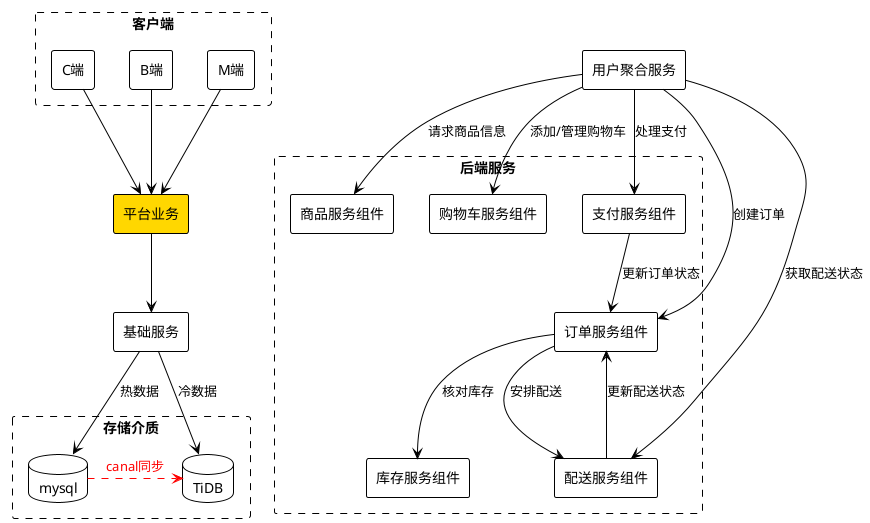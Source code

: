 @startuml

'简约主题'
!theme plain

skinparam component {
    Style rectangle
    BackgroundColor white
}

skinparam rectangle {
    BorderStyle dashed
}

rectangle "客户端" {
    component "C端" as A
    component "B端" as B
    component "M端" as M
}

component "平台业务" as P #gold

component "基础服务" as J

rectangle "存储介质" {
    database mysql
    database TiDB
}

A --> P
B --> P
M --> P

P --> J

J -down-> mysql : 热数据
J -down-> TiDB : 冷数据

mysql -.right-> TiDB #red : <color:red>canal同步</color>

[用户聚合服务]

rectangle "后端服务" {
  [商品服务组件]
  [购物车服务组件]
  [订单服务组件]
  [支付服务组件]
  [库存服务组件]
  [配送服务组件]
}

[用户聚合服务] --> [商品服务组件] : 请求商品信息
[用户聚合服务] --> [购物车服务组件] : 添加/管理购物车
[用户聚合服务] --> [订单服务组件] : 创建订单
[用户聚合服务] --> [支付服务组件] : 处理支付
[用户聚合服务] --> [配送服务组件] : 获取配送状态

[订单服务组件] --> [库存服务组件] : 核对库存
[订单服务组件] --> [配送服务组件] : 安排配送
[支付服务组件] --> [订单服务组件] : 更新订单状态
[配送服务组件] --> [订单服务组件] : 更新配送状态

@enduml
